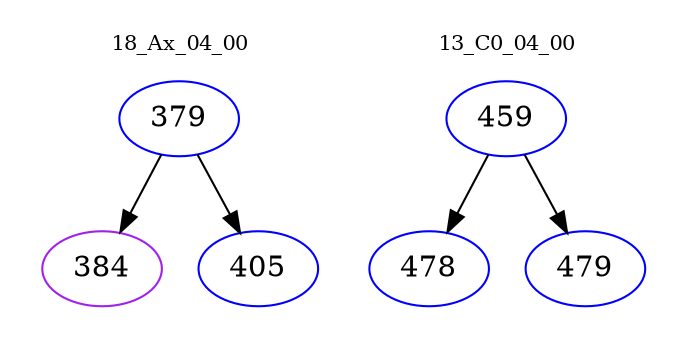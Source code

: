 digraph{
subgraph cluster_0 {
color = white
label = "18_Ax_04_00";
fontsize=10;
T0_379 [label="379", color="blue"]
T0_379 -> T0_384 [color="black"]
T0_384 [label="384", color="purple"]
T0_379 -> T0_405 [color="black"]
T0_405 [label="405", color="blue"]
}
subgraph cluster_1 {
color = white
label = "13_C0_04_00";
fontsize=10;
T1_459 [label="459", color="blue"]
T1_459 -> T1_478 [color="black"]
T1_478 [label="478", color="blue"]
T1_459 -> T1_479 [color="black"]
T1_479 [label="479", color="blue"]
}
}
